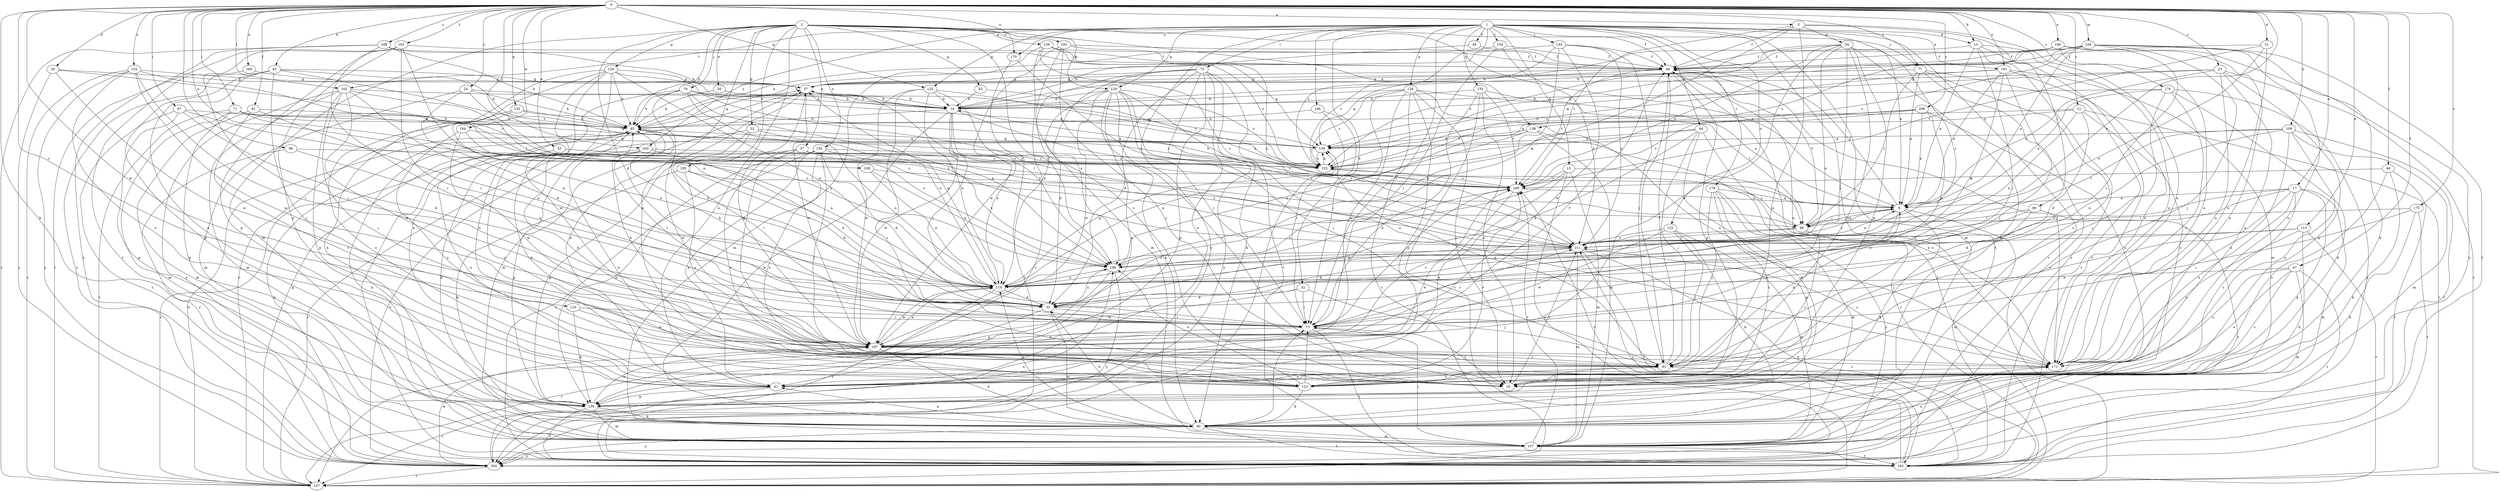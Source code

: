 strict digraph  {
0;
1;
2;
3;
8;
13;
15;
16;
17;
21;
23;
24;
25;
30;
31;
32;
33;
35;
37;
38;
41;
42;
46;
47;
48;
49;
52;
53;
54;
57;
62;
64;
65;
67;
71;
72;
73;
77;
79;
80;
81;
90;
96;
98;
104;
107;
108;
109;
113;
114;
116;
122;
123;
125;
126;
128;
129;
130;
132;
135;
136;
138;
139;
144;
146;
147;
152;
154;
155;
161;
162;
163;
166;
170;
171;
175;
176;
178;
180;
184;
187;
190;
191;
192;
193;
195;
196;
203;
204;
206;
209;
211;
0 -> 3  [label=a];
0 -> 13  [label=b];
0 -> 17  [label=c];
0 -> 21  [label=c];
0 -> 23  [label=c];
0 -> 24  [label=c];
0 -> 30  [label=d];
0 -> 31  [label=d];
0 -> 35  [label=e];
0 -> 42  [label=f];
0 -> 46  [label=f];
0 -> 47  [label=f];
0 -> 62  [label=h];
0 -> 67  [label=i];
0 -> 71  [label=i];
0 -> 77  [label=j];
0 -> 90  [label=k];
0 -> 96  [label=l];
0 -> 104  [label=m];
0 -> 108  [label=n];
0 -> 109  [label=n];
0 -> 113  [label=n];
0 -> 116  [label=o];
0 -> 125  [label=p];
0 -> 132  [label=q];
0 -> 152  [label=s];
0 -> 161  [label=t];
0 -> 162  [label=t];
0 -> 166  [label=u];
0 -> 170  [label=u];
0 -> 175  [label=v];
0 -> 176  [label=v];
0 -> 184  [label=w];
0 -> 187  [label=w];
0 -> 190  [label=x];
0 -> 191  [label=x];
0 -> 203  [label=y];
0 -> 206  [label=z];
0 -> 209  [label=z];
0 -> 211  [label=z];
1 -> 8  [label=a];
1 -> 13  [label=b];
1 -> 15  [label=b];
1 -> 32  [label=d];
1 -> 48  [label=f];
1 -> 49  [label=f];
1 -> 64  [label=h];
1 -> 72  [label=i];
1 -> 73  [label=i];
1 -> 107  [label=m];
1 -> 122  [label=o];
1 -> 125  [label=p];
1 -> 126  [label=p];
1 -> 128  [label=p];
1 -> 135  [label=q];
1 -> 144  [label=r];
1 -> 146  [label=r];
1 -> 147  [label=r];
1 -> 154  [label=s];
1 -> 155  [label=s];
1 -> 162  [label=t];
1 -> 163  [label=t];
1 -> 170  [label=u];
1 -> 178  [label=v];
1 -> 191  [label=x];
1 -> 203  [label=y];
1 -> 204  [label=y];
2 -> 8  [label=a];
2 -> 25  [label=c];
2 -> 33  [label=d];
2 -> 37  [label=e];
2 -> 38  [label=e];
2 -> 41  [label=e];
2 -> 52  [label=g];
2 -> 53  [label=g];
2 -> 65  [label=h];
2 -> 77  [label=j];
2 -> 79  [label=j];
2 -> 107  [label=m];
2 -> 123  [label=o];
2 -> 128  [label=p];
2 -> 129  [label=p];
2 -> 136  [label=q];
2 -> 138  [label=q];
2 -> 192  [label=x];
2 -> 193  [label=x];
2 -> 195  [label=x];
3 -> 49  [label=f];
3 -> 54  [label=g];
3 -> 80  [label=j];
3 -> 123  [label=o];
3 -> 171  [label=u];
3 -> 180  [label=v];
3 -> 196  [label=x];
8 -> 49  [label=f];
8 -> 90  [label=k];
8 -> 98  [label=l];
8 -> 107  [label=m];
8 -> 187  [label=w];
8 -> 211  [label=z];
13 -> 8  [label=a];
13 -> 49  [label=f];
13 -> 73  [label=i];
13 -> 163  [label=t];
13 -> 171  [label=u];
13 -> 204  [label=y];
15 -> 41  [label=e];
15 -> 98  [label=l];
15 -> 107  [label=m];
15 -> 114  [label=n];
15 -> 180  [label=v];
15 -> 204  [label=y];
16 -> 65  [label=h];
16 -> 73  [label=i];
16 -> 90  [label=k];
16 -> 114  [label=n];
16 -> 187  [label=w];
16 -> 211  [label=z];
17 -> 8  [label=a];
17 -> 25  [label=c];
17 -> 33  [label=d];
17 -> 73  [label=i];
17 -> 107  [label=m];
17 -> 130  [label=p];
17 -> 171  [label=u];
17 -> 211  [label=z];
21 -> 25  [label=c];
21 -> 33  [label=d];
21 -> 138  [label=q];
21 -> 139  [label=q];
21 -> 147  [label=r];
21 -> 196  [label=x];
23 -> 8  [label=a];
23 -> 41  [label=e];
23 -> 57  [label=g];
23 -> 130  [label=p];
23 -> 139  [label=q];
23 -> 147  [label=r];
23 -> 171  [label=u];
24 -> 16  [label=b];
24 -> 65  [label=h];
24 -> 107  [label=m];
24 -> 114  [label=n];
24 -> 211  [label=z];
25 -> 65  [label=h];
25 -> 211  [label=z];
30 -> 57  [label=g];
30 -> 180  [label=v];
30 -> 187  [label=w];
30 -> 204  [label=y];
31 -> 49  [label=f];
31 -> 171  [label=u];
31 -> 180  [label=v];
31 -> 196  [label=x];
32 -> 33  [label=d];
32 -> 73  [label=i];
32 -> 81  [label=j];
32 -> 187  [label=w];
33 -> 65  [label=h];
33 -> 73  [label=i];
33 -> 107  [label=m];
33 -> 147  [label=r];
33 -> 196  [label=x];
35 -> 123  [label=o];
35 -> 147  [label=r];
35 -> 155  [label=s];
35 -> 180  [label=v];
37 -> 25  [label=c];
37 -> 81  [label=j];
37 -> 130  [label=p];
37 -> 155  [label=s];
37 -> 196  [label=x];
38 -> 16  [label=b];
38 -> 65  [label=h];
41 -> 130  [label=p];
41 -> 147  [label=r];
42 -> 25  [label=c];
42 -> 65  [label=h];
42 -> 107  [label=m];
42 -> 114  [label=n];
46 -> 25  [label=c];
46 -> 90  [label=k];
46 -> 163  [label=t];
46 -> 180  [label=v];
47 -> 25  [label=c];
47 -> 107  [label=m];
47 -> 114  [label=n];
47 -> 123  [label=o];
47 -> 163  [label=t];
47 -> 171  [label=u];
48 -> 16  [label=b];
48 -> 49  [label=f];
49 -> 57  [label=g];
49 -> 81  [label=j];
49 -> 130  [label=p];
49 -> 139  [label=q];
49 -> 171  [label=u];
49 -> 180  [label=v];
52 -> 73  [label=i];
52 -> 90  [label=k];
52 -> 139  [label=q];
52 -> 155  [label=s];
52 -> 187  [label=w];
53 -> 8  [label=a];
53 -> 16  [label=b];
54 -> 41  [label=e];
54 -> 49  [label=f];
54 -> 73  [label=i];
54 -> 90  [label=k];
54 -> 114  [label=n];
54 -> 123  [label=o];
54 -> 155  [label=s];
54 -> 180  [label=v];
54 -> 187  [label=w];
54 -> 211  [label=z];
57 -> 16  [label=b];
57 -> 41  [label=e];
57 -> 107  [label=m];
57 -> 187  [label=w];
57 -> 196  [label=x];
62 -> 41  [label=e];
62 -> 57  [label=g];
62 -> 65  [label=h];
62 -> 81  [label=j];
62 -> 130  [label=p];
62 -> 155  [label=s];
62 -> 204  [label=y];
64 -> 33  [label=d];
64 -> 81  [label=j];
64 -> 90  [label=k];
64 -> 139  [label=q];
64 -> 155  [label=s];
64 -> 171  [label=u];
65 -> 57  [label=g];
65 -> 73  [label=i];
65 -> 114  [label=n];
65 -> 123  [label=o];
65 -> 139  [label=q];
67 -> 33  [label=d];
67 -> 65  [label=h];
67 -> 130  [label=p];
67 -> 163  [label=t];
67 -> 196  [label=x];
71 -> 65  [label=h];
71 -> 98  [label=l];
71 -> 107  [label=m];
71 -> 130  [label=p];
71 -> 139  [label=q];
71 -> 147  [label=r];
71 -> 196  [label=x];
72 -> 33  [label=d];
72 -> 41  [label=e];
72 -> 57  [label=g];
72 -> 90  [label=k];
72 -> 114  [label=n];
72 -> 130  [label=p];
72 -> 163  [label=t];
72 -> 196  [label=x];
72 -> 204  [label=y];
73 -> 25  [label=c];
73 -> 163  [label=t];
73 -> 187  [label=w];
73 -> 211  [label=z];
77 -> 8  [label=a];
77 -> 25  [label=c];
77 -> 57  [label=g];
77 -> 98  [label=l];
77 -> 163  [label=t];
77 -> 204  [label=y];
79 -> 16  [label=b];
79 -> 33  [label=d];
79 -> 65  [label=h];
79 -> 114  [label=n];
79 -> 139  [label=q];
79 -> 163  [label=t];
79 -> 196  [label=x];
80 -> 81  [label=j];
80 -> 98  [label=l];
80 -> 114  [label=n];
80 -> 204  [label=y];
81 -> 8  [label=a];
81 -> 25  [label=c];
81 -> 49  [label=f];
81 -> 65  [label=h];
81 -> 123  [label=o];
81 -> 139  [label=q];
81 -> 163  [label=t];
90 -> 33  [label=d];
90 -> 41  [label=e];
90 -> 73  [label=i];
90 -> 107  [label=m];
90 -> 114  [label=n];
90 -> 163  [label=t];
90 -> 204  [label=y];
96 -> 114  [label=n];
96 -> 155  [label=s];
96 -> 204  [label=y];
98 -> 8  [label=a];
98 -> 25  [label=c];
98 -> 49  [label=f];
98 -> 114  [label=n];
98 -> 155  [label=s];
98 -> 211  [label=z];
104 -> 8  [label=a];
104 -> 16  [label=b];
104 -> 49  [label=f];
104 -> 73  [label=i];
104 -> 81  [label=j];
104 -> 90  [label=k];
104 -> 123  [label=o];
104 -> 139  [label=q];
104 -> 155  [label=s];
104 -> 163  [label=t];
107 -> 65  [label=h];
107 -> 73  [label=i];
107 -> 163  [label=t];
107 -> 171  [label=u];
107 -> 180  [label=v];
107 -> 204  [label=y];
108 -> 114  [label=n];
108 -> 180  [label=v];
108 -> 196  [label=x];
109 -> 41  [label=e];
109 -> 98  [label=l];
109 -> 107  [label=m];
109 -> 114  [label=n];
109 -> 139  [label=q];
109 -> 163  [label=t];
109 -> 171  [label=u];
113 -> 90  [label=k];
113 -> 147  [label=r];
113 -> 171  [label=u];
113 -> 196  [label=x];
113 -> 211  [label=z];
114 -> 33  [label=d];
114 -> 57  [label=g];
114 -> 139  [label=q];
114 -> 163  [label=t];
114 -> 180  [label=v];
114 -> 187  [label=w];
116 -> 73  [label=i];
116 -> 130  [label=p];
116 -> 187  [label=w];
122 -> 81  [label=j];
122 -> 90  [label=k];
122 -> 107  [label=m];
122 -> 187  [label=w];
122 -> 211  [label=z];
123 -> 73  [label=i];
123 -> 90  [label=k];
123 -> 180  [label=v];
123 -> 196  [label=x];
125 -> 16  [label=b];
125 -> 25  [label=c];
125 -> 114  [label=n];
125 -> 155  [label=s];
125 -> 163  [label=t];
125 -> 187  [label=w];
126 -> 16  [label=b];
126 -> 25  [label=c];
126 -> 73  [label=i];
126 -> 98  [label=l];
126 -> 130  [label=p];
126 -> 147  [label=r];
126 -> 155  [label=s];
126 -> 171  [label=u];
126 -> 187  [label=w];
128 -> 16  [label=b];
128 -> 25  [label=c];
128 -> 33  [label=d];
128 -> 41  [label=e];
128 -> 73  [label=i];
128 -> 81  [label=j];
128 -> 90  [label=k];
128 -> 155  [label=s];
128 -> 171  [label=u];
128 -> 187  [label=w];
129 -> 41  [label=e];
129 -> 57  [label=g];
129 -> 65  [label=h];
129 -> 90  [label=k];
129 -> 114  [label=n];
129 -> 123  [label=o];
129 -> 147  [label=r];
129 -> 187  [label=w];
129 -> 211  [label=z];
130 -> 90  [label=k];
130 -> 107  [label=m];
130 -> 163  [label=t];
130 -> 187  [label=w];
132 -> 65  [label=h];
132 -> 114  [label=n];
132 -> 123  [label=o];
132 -> 155  [label=s];
135 -> 8  [label=a];
135 -> 16  [label=b];
135 -> 25  [label=c];
135 -> 73  [label=i];
135 -> 147  [label=r];
135 -> 180  [label=v];
136 -> 49  [label=f];
136 -> 107  [label=m];
136 -> 139  [label=q];
136 -> 147  [label=r];
136 -> 155  [label=s];
136 -> 211  [label=z];
138 -> 107  [label=m];
138 -> 114  [label=n];
138 -> 139  [label=q];
138 -> 147  [label=r];
138 -> 196  [label=x];
139 -> 57  [label=g];
139 -> 155  [label=s];
144 -> 33  [label=d];
144 -> 49  [label=f];
144 -> 65  [label=h];
144 -> 81  [label=j];
144 -> 155  [label=s];
144 -> 187  [label=w];
144 -> 211  [label=z];
146 -> 65  [label=h];
146 -> 73  [label=i];
146 -> 204  [label=y];
147 -> 49  [label=f];
147 -> 57  [label=g];
147 -> 65  [label=h];
152 -> 41  [label=e];
152 -> 57  [label=g];
152 -> 73  [label=i];
152 -> 98  [label=l];
152 -> 147  [label=r];
152 -> 187  [label=w];
152 -> 204  [label=y];
154 -> 49  [label=f];
154 -> 65  [label=h];
154 -> 73  [label=i];
154 -> 211  [label=z];
155 -> 139  [label=q];
155 -> 180  [label=v];
161 -> 41  [label=e];
161 -> 49  [label=f];
161 -> 73  [label=i];
161 -> 114  [label=n];
161 -> 130  [label=p];
161 -> 147  [label=r];
161 -> 163  [label=t];
162 -> 16  [label=b];
162 -> 33  [label=d];
162 -> 81  [label=j];
162 -> 107  [label=m];
162 -> 130  [label=p];
162 -> 187  [label=w];
162 -> 204  [label=y];
162 -> 211  [label=z];
163 -> 180  [label=v];
163 -> 211  [label=z];
166 -> 57  [label=g];
166 -> 73  [label=i];
170 -> 196  [label=x];
170 -> 211  [label=z];
171 -> 41  [label=e];
171 -> 49  [label=f];
171 -> 211  [label=z];
175 -> 73  [label=i];
175 -> 90  [label=k];
175 -> 98  [label=l];
175 -> 163  [label=t];
176 -> 8  [label=a];
176 -> 16  [label=b];
176 -> 81  [label=j];
176 -> 90  [label=k];
176 -> 171  [label=u];
176 -> 204  [label=y];
178 -> 8  [label=a];
178 -> 25  [label=c];
178 -> 81  [label=j];
178 -> 107  [label=m];
178 -> 130  [label=p];
178 -> 204  [label=y];
180 -> 8  [label=a];
180 -> 16  [label=b];
180 -> 41  [label=e];
180 -> 73  [label=i];
184 -> 25  [label=c];
184 -> 114  [label=n];
184 -> 139  [label=q];
184 -> 187  [label=w];
187 -> 49  [label=f];
187 -> 57  [label=g];
187 -> 65  [label=h];
187 -> 81  [label=j];
187 -> 90  [label=k];
187 -> 114  [label=n];
187 -> 171  [label=u];
187 -> 180  [label=v];
190 -> 16  [label=b];
190 -> 49  [label=f];
190 -> 123  [label=o];
190 -> 155  [label=s];
190 -> 171  [label=u];
190 -> 204  [label=y];
191 -> 8  [label=a];
191 -> 57  [label=g];
191 -> 81  [label=j];
191 -> 107  [label=m];
191 -> 114  [label=n];
191 -> 155  [label=s];
191 -> 171  [label=u];
192 -> 33  [label=d];
192 -> 41  [label=e];
192 -> 81  [label=j];
192 -> 123  [label=o];
192 -> 130  [label=p];
192 -> 155  [label=s];
192 -> 163  [label=t];
192 -> 211  [label=z];
193 -> 25  [label=c];
193 -> 49  [label=f];
193 -> 107  [label=m];
193 -> 187  [label=w];
193 -> 211  [label=z];
195 -> 33  [label=d];
195 -> 90  [label=k];
195 -> 171  [label=u];
195 -> 180  [label=v];
196 -> 114  [label=n];
196 -> 130  [label=p];
196 -> 204  [label=y];
203 -> 33  [label=d];
203 -> 123  [label=o];
203 -> 130  [label=p];
203 -> 147  [label=r];
203 -> 155  [label=s];
203 -> 204  [label=y];
204 -> 65  [label=h];
204 -> 147  [label=r];
204 -> 187  [label=w];
204 -> 196  [label=x];
206 -> 8  [label=a];
206 -> 65  [label=h];
206 -> 114  [label=n];
206 -> 123  [label=o];
206 -> 155  [label=s];
206 -> 180  [label=v];
209 -> 16  [label=b];
209 -> 49  [label=f];
209 -> 65  [label=h];
209 -> 73  [label=i];
209 -> 147  [label=r];
209 -> 204  [label=y];
211 -> 8  [label=a];
211 -> 33  [label=d];
211 -> 107  [label=m];
211 -> 147  [label=r];
211 -> 163  [label=t];
211 -> 196  [label=x];
}
